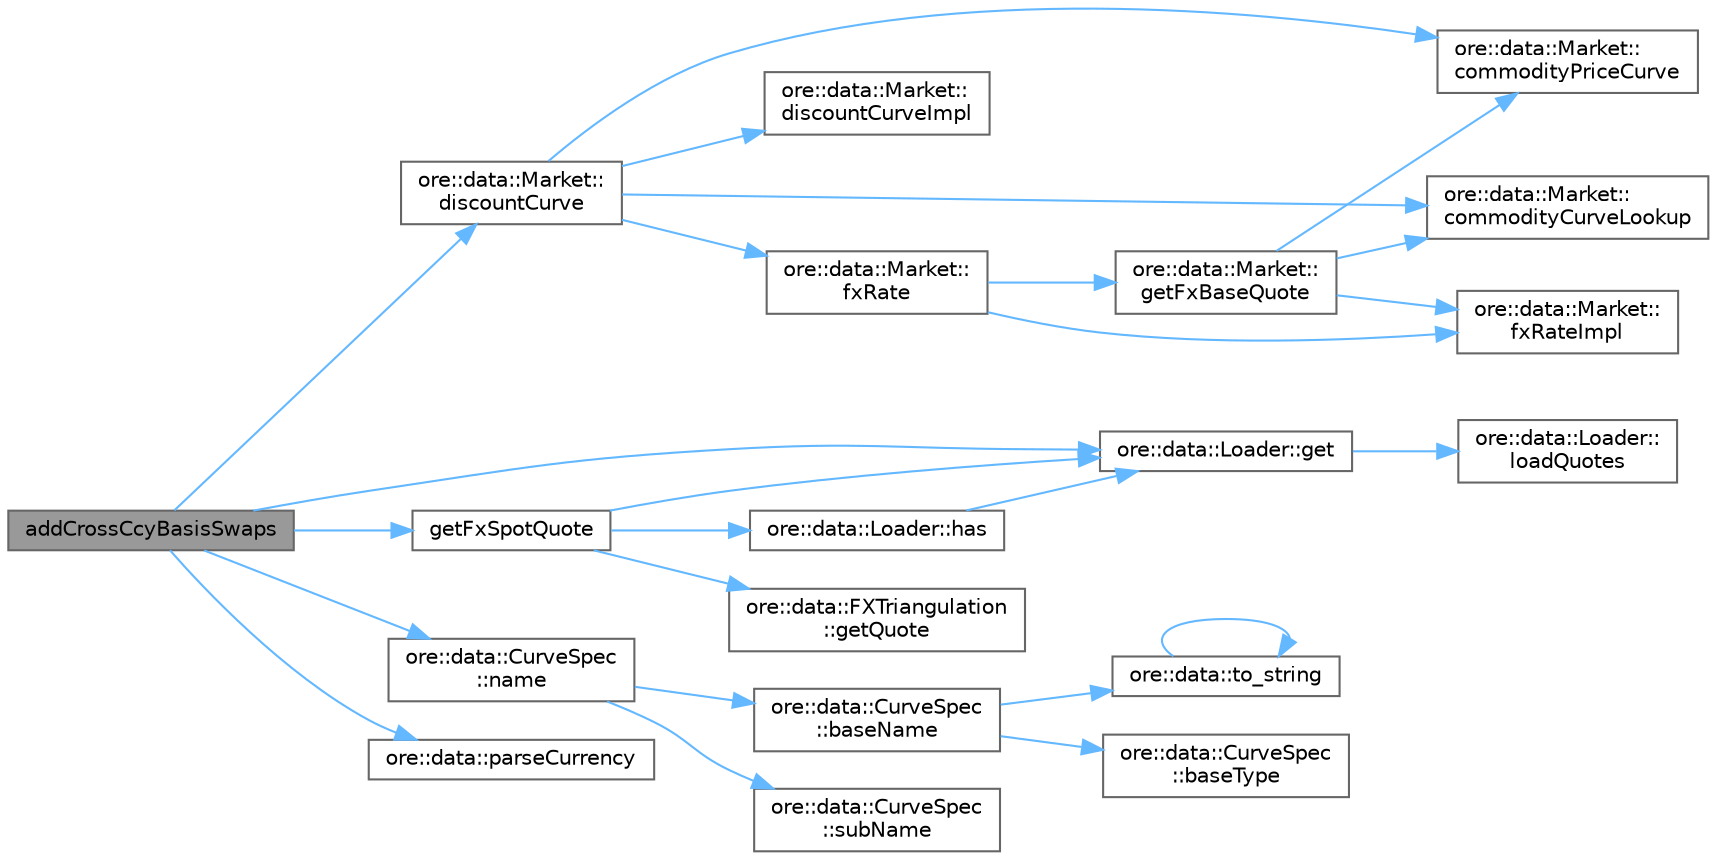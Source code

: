 digraph "addCrossCcyBasisSwaps"
{
 // INTERACTIVE_SVG=YES
 // LATEX_PDF_SIZE
  bgcolor="transparent";
  edge [fontname=Helvetica,fontsize=10,labelfontname=Helvetica,labelfontsize=10];
  node [fontname=Helvetica,fontsize=10,shape=box,height=0.2,width=0.4];
  rankdir="LR";
  Node1 [label="addCrossCcyBasisSwaps",height=0.2,width=0.4,color="gray40", fillcolor="grey60", style="filled", fontcolor="black",tooltip=" "];
  Node1 -> Node2 [color="steelblue1",style="solid"];
  Node2 [label="ore::data::Market::\ldiscountCurve",height=0.2,width=0.4,color="grey40", fillcolor="white", style="filled",URL="$classore_1_1data_1_1_market.html#aff00023d0e25ad7c0bf29e8cc97f9e00",tooltip=" "];
  Node2 -> Node3 [color="steelblue1",style="solid"];
  Node3 [label="ore::data::Market::\lcommodityCurveLookup",height=0.2,width=0.4,color="grey40", fillcolor="white", style="filled",URL="$classore_1_1data_1_1_market.html#a88d67016dee39ce8f4588deb0745460f",tooltip=" "];
  Node2 -> Node4 [color="steelblue1",style="solid"];
  Node4 [label="ore::data::Market::\lcommodityPriceCurve",height=0.2,width=0.4,color="grey40", fillcolor="white", style="filled",URL="$classore_1_1data_1_1_market.html#a47ddd567f84d73e5f1c8201823356b1c",tooltip=" "];
  Node2 -> Node5 [color="steelblue1",style="solid"];
  Node5 [label="ore::data::Market::\ldiscountCurveImpl",height=0.2,width=0.4,color="grey40", fillcolor="white", style="filled",URL="$classore_1_1data_1_1_market.html#a6ea1e978ddb0a43b487424e43d409021",tooltip=" "];
  Node2 -> Node6 [color="steelblue1",style="solid"];
  Node6 [label="ore::data::Market::\lfxRate",height=0.2,width=0.4,color="grey40", fillcolor="white", style="filled",URL="$classore_1_1data_1_1_market.html#a2c559acede2b82e98252067757600b56",tooltip=" "];
  Node6 -> Node7 [color="steelblue1",style="solid"];
  Node7 [label="ore::data::Market::\lfxRateImpl",height=0.2,width=0.4,color="grey40", fillcolor="white", style="filled",URL="$classore_1_1data_1_1_market.html#ad806378863fc47de6f5febb66f41715b",tooltip=" "];
  Node6 -> Node8 [color="steelblue1",style="solid"];
  Node8 [label="ore::data::Market::\lgetFxBaseQuote",height=0.2,width=0.4,color="grey40", fillcolor="white", style="filled",URL="$classore_1_1data_1_1_market.html#aee41b57076315adbef995006e81a8147",tooltip=" "];
  Node8 -> Node3 [color="steelblue1",style="solid"];
  Node8 -> Node4 [color="steelblue1",style="solid"];
  Node8 -> Node7 [color="steelblue1",style="solid"];
  Node1 -> Node9 [color="steelblue1",style="solid"];
  Node9 [label="ore::data::Loader::get",height=0.2,width=0.4,color="grey40", fillcolor="white", style="filled",URL="$classore_1_1data_1_1_loader.html#a19d9f6f808db2631247ec12ffe291225",tooltip="get quote by its unique name, throws if not existent, override in derived classes for performance"];
  Node9 -> Node10 [color="steelblue1",style="solid"];
  Node10 [label="ore::data::Loader::\lloadQuotes",height=0.2,width=0.4,color="grey40", fillcolor="white", style="filled",URL="$classore_1_1data_1_1_loader.html#a0086c4f946085ef0b9d5c56bd1539f91",tooltip="get all quotes, TODO change the return value to std::set"];
  Node1 -> Node11 [color="steelblue1",style="solid"];
  Node11 [label="getFxSpotQuote",height=0.2,width=0.4,color="grey40", fillcolor="white", style="filled",URL="$classore_1_1data_1_1_yield_curve.html#adeb6d3615cade21c30f2902464f5de3c",tooltip=" "];
  Node11 -> Node9 [color="steelblue1",style="solid"];
  Node11 -> Node12 [color="steelblue1",style="solid"];
  Node12 [label="ore::data::FXTriangulation\l::getQuote",height=0.2,width=0.4,color="grey40", fillcolor="white", style="filled",URL="$classore_1_1data_1_1_f_x_triangulation.html#ae9daa055d4ae016b45ea582dfcd7e74b",tooltip=" "];
  Node11 -> Node13 [color="steelblue1",style="solid"];
  Node13 [label="ore::data::Loader::has",height=0.2,width=0.4,color="grey40", fillcolor="white", style="filled",URL="$classore_1_1data_1_1_loader.html#acb476f7db0733b669e38e0a4359b5745",tooltip="Default implementation, returns false if get throws or returns a null pointer."];
  Node13 -> Node9 [color="steelblue1",style="solid"];
  Node1 -> Node14 [color="steelblue1",style="solid"];
  Node14 [label="ore::data::CurveSpec\l::name",height=0.2,width=0.4,color="grey40", fillcolor="white", style="filled",URL="$classore_1_1data_1_1_curve_spec.html#afa7a10b4b56522f03c698ac514b0f844",tooltip="returns the unique curve name"];
  Node14 -> Node15 [color="steelblue1",style="solid"];
  Node15 [label="ore::data::CurveSpec\l::baseName",height=0.2,width=0.4,color="grey40", fillcolor="white", style="filled",URL="$classore_1_1data_1_1_curve_spec.html#a3d24768215bf6280c80eca3930ea3f55",tooltip=" "];
  Node15 -> Node16 [color="steelblue1",style="solid"];
  Node16 [label="ore::data::CurveSpec\l::baseType",height=0.2,width=0.4,color="grey40", fillcolor="white", style="filled",URL="$classore_1_1data_1_1_curve_spec.html#a0106d2fb6472e64456c6ebd018aa6300",tooltip=" "];
  Node15 -> Node17 [color="steelblue1",style="solid"];
  Node17 [label="ore::data::to_string",height=0.2,width=0.4,color="grey40", fillcolor="white", style="filled",URL="$namespaceore_1_1data.html#a86651dfeb5c18ee891f7a4734d8cf455",tooltip=" "];
  Node17 -> Node17 [color="steelblue1",style="solid"];
  Node14 -> Node18 [color="steelblue1",style="solid"];
  Node18 [label="ore::data::CurveSpec\l::subName",height=0.2,width=0.4,color="grey40", fillcolor="white", style="filled",URL="$classore_1_1data_1_1_curve_spec.html#a471fbcf9df5ab7ac2153495b4c8ac723",tooltip=" "];
  Node1 -> Node19 [color="steelblue1",style="solid"];
  Node19 [label="ore::data::parseCurrency",height=0.2,width=0.4,color="grey40", fillcolor="white", style="filled",URL="$group__utilities.html#ga6e9e781a58e78200301c76161589fc7b",tooltip="Convert text to QuantLib::Currency."];
}
